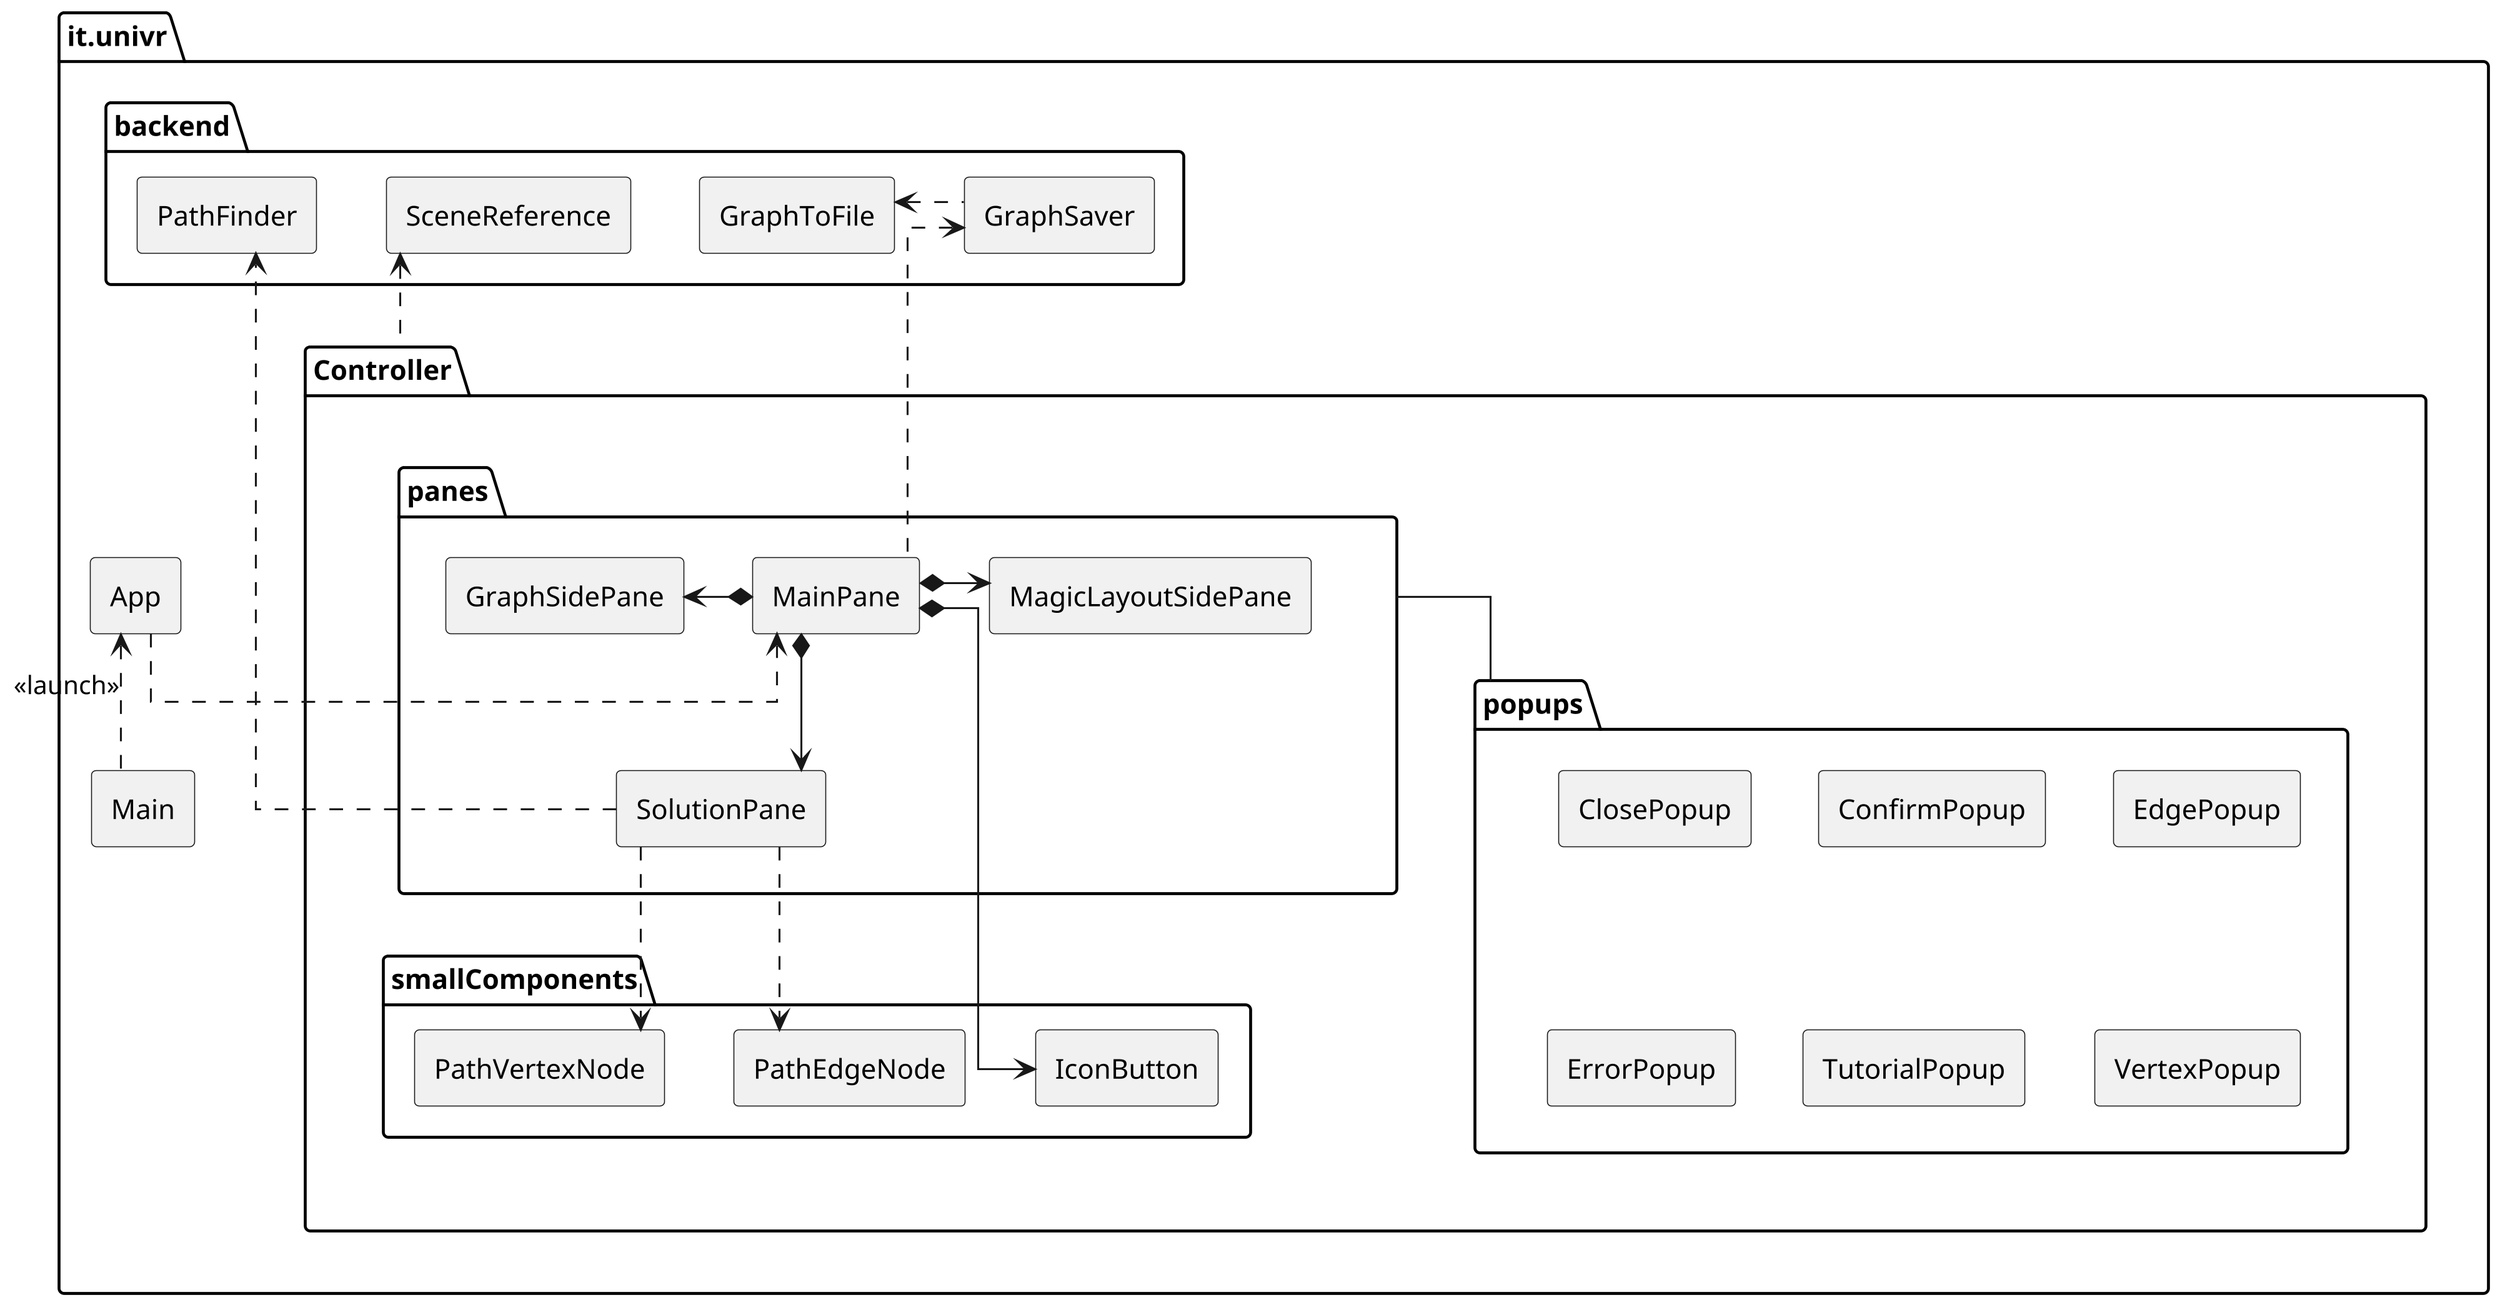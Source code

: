     @startuml
    skinparam dpi 300
    skinparam Linetype ortho

    package it.univr {
        rectangle Main
        rectangle App
        package Controller {
            package panes {
                rectangle GraphSidePane
                rectangle MagicLayoutSidePane
                rectangle MainPane 
                rectangle SolutionPane
            } 
            package smallComponents {
                rectangle PathEdgeNode
                rectangle PathVertexNode
                rectangle IconButton
            }
            package popups {
                rectangle ClosePopup
                rectangle ConfirmPopup
                rectangle EdgePopup
                rectangle ErrorPopup
                rectangle TutorialPopup
                rectangle VertexPopup
            }   
        } 
        
        package backend {
            rectangle PathFinder 
            rectangle GraphToFile
            rectangle GraphSaver
            rectangle SceneReference 
        }
       
        Main .up-> App : <<launch>>
        App .> MainPane
        MainPane *--> SolutionPane
        GraphSidePane <-* MainPane
        MainPane *-right-> MagicLayoutSidePane
        panes -down- popups
        SolutionPane .-> PathEdgeNode
        SolutionPane .-> PathVertexNode
        SolutionPane .-right-> PathFinder
        Controller .up-> SceneReference
        MainPane *--> IconButton
        GraphSaver .-left-> GraphToFile
        MainPane .-up-> GraphSaver
    
        
    }
    @enduml